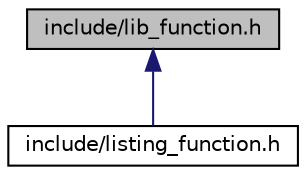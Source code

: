 digraph "include/lib_function.h"
{
  edge [fontname="Helvetica",fontsize="10",labelfontname="Helvetica",labelfontsize="10"];
  node [fontname="Helvetica",fontsize="10",shape=record];
  Node3 [label="include/lib_function.h",height=0.2,width=0.4,color="black", fillcolor="grey75", style="filled", fontcolor="black"];
  Node3 -> Node4 [dir="back",color="midnightblue",fontsize="10",style="solid",fontname="Helvetica"];
  Node4 [label="include/listing_function.h",height=0.2,width=0.4,color="black", fillcolor="white", style="filled",URL="$listing__function_8h.html",tooltip="Fichier incluant tous les autres headers avec tous les prototypes des fonctions du projets ainsi que ..."];
}
